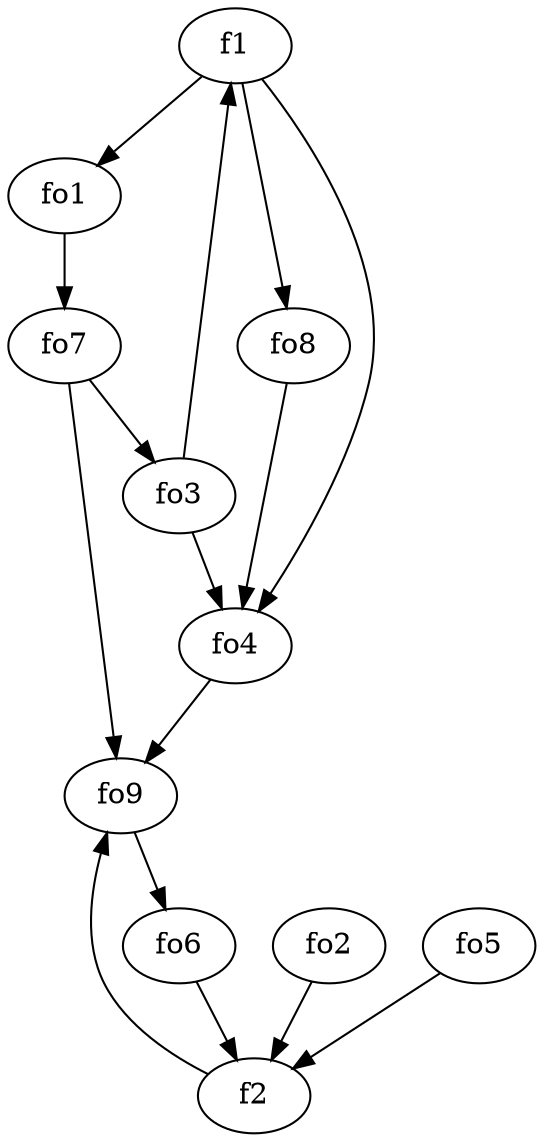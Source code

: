 strict digraph  {
f1;
f2;
fo1;
fo2;
fo3;
fo4;
fo5;
fo6;
fo7;
fo8;
fo9;
f1 -> fo1  [weight=2];
f1 -> fo8  [weight=2];
f1 -> fo4  [weight=2];
f2 -> fo9  [weight=2];
fo1 -> fo7  [weight=2];
fo2 -> f2  [weight=2];
fo3 -> fo4  [weight=2];
fo3 -> f1  [weight=2];
fo4 -> fo9  [weight=2];
fo5 -> f2  [weight=2];
fo6 -> f2  [weight=2];
fo7 -> fo3  [weight=2];
fo7 -> fo9  [weight=2];
fo8 -> fo4  [weight=2];
fo9 -> fo6  [weight=2];
}
